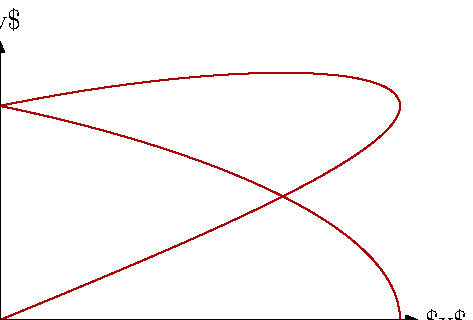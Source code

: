 \documentclass{standalone}
\usepackage{luamplib}
\begin{document}
\mplibtextextlabel{enable}
\begin{mplibcode}
beginfig(1);
path p; 
numeric a, b, j, k;  a = 144; b = 89; j = 3; k = 2;
p = for t = 0 upto 360: 
    (a * cosd(j * t), b * sind(k * t)) ...
endfor cycle;

draw p withcolor 2/3 red;

path xx, yy;
xx = (left -- right) scaled 150;
yy = (down -- up) scaled 100;
drawarrow xx; label.rt("$x$", point 1 of xx);
drawarrow yy; label.top("$y$", point 1 of yy);

endfig;
\end{mplibcode}
\end{document}

